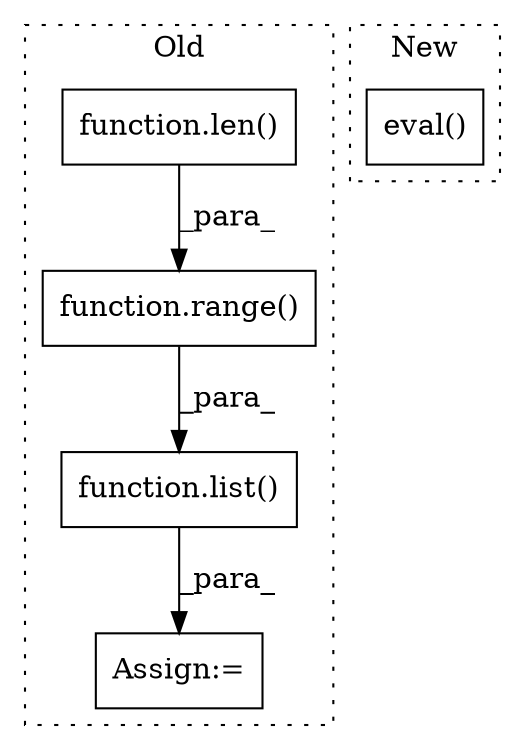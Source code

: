 digraph G {
subgraph cluster0 {
1 [label="function.list()" a="75" s="4087,4202" l="19,1" shape="box"];
3 [label="Assign:=" a="68" s="4084" l="3" shape="box"];
4 [label="function.range()" a="75" s="3954,3981" l="6,1" shape="box"];
5 [label="function.len()" a="75" s="3960,3980" l="4,1" shape="box"];
label = "Old";
style="dotted";
}
subgraph cluster1 {
2 [label="eval()" a="75" s="4876" l="15" shape="box"];
label = "New";
style="dotted";
}
1 -> 3 [label="_para_"];
4 -> 1 [label="_para_"];
5 -> 4 [label="_para_"];
}